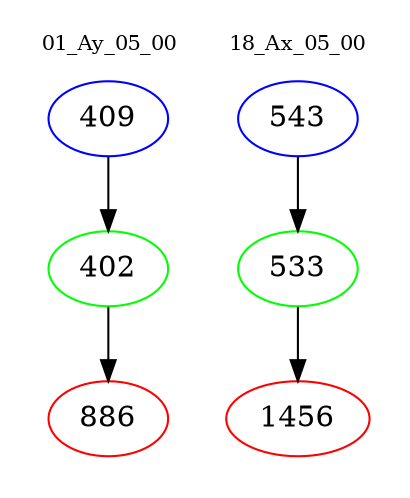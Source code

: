 digraph{
subgraph cluster_0 {
color = white
label = "01_Ay_05_00";
fontsize=10;
T0_409 [label="409", color="blue"]
T0_409 -> T0_402 [color="black"]
T0_402 [label="402", color="green"]
T0_402 -> T0_886 [color="black"]
T0_886 [label="886", color="red"]
}
subgraph cluster_1 {
color = white
label = "18_Ax_05_00";
fontsize=10;
T1_543 [label="543", color="blue"]
T1_543 -> T1_533 [color="black"]
T1_533 [label="533", color="green"]
T1_533 -> T1_1456 [color="black"]
T1_1456 [label="1456", color="red"]
}
}
